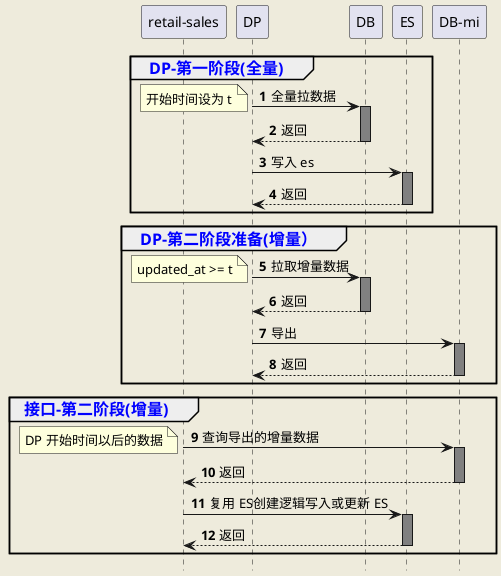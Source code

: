@startuml
'https://plantuml.com/sequence-diagram

skinparam backgroundColor #EEEBDC
hide footbox

skinparam sequence {
    LifeLineBackgroundColor grey
}

autonumber

participant "retail-sales" as sales
participant "DP" as dp
participant "DB" as db
participant "ES" as es
participant "DB-mi" as db_mi

group <font size = 16 color = blue> DP-第一阶段(全量)
    dp -> db : 全量拉数据
    note left
        开始时间设为 t
    end note
    activate db
    return 返回
    dp -> es : 写入 es
    activate es
    return 返回
end

group <font size = 16 color = blue> DP-第二阶段准备(增量）
    dp -> db : 拉取增量数据
    note left
        updated_at >= t
    end note
    activate db
    return 返回
    dp -> db_mi : 导出
    activate db_mi
     return 返回
end

group <font size = 16 color = blue>接口-第二阶段(增量)
    sales -> db_mi : 查询导出的增量数据
    note left
        DP 开始时间以后的数据
    end note
    activate db_mi
    return 返回

    sales -> es : 复用 ES创建逻辑写入或更新 ES
    activate es
    return 返回
end

@enduml